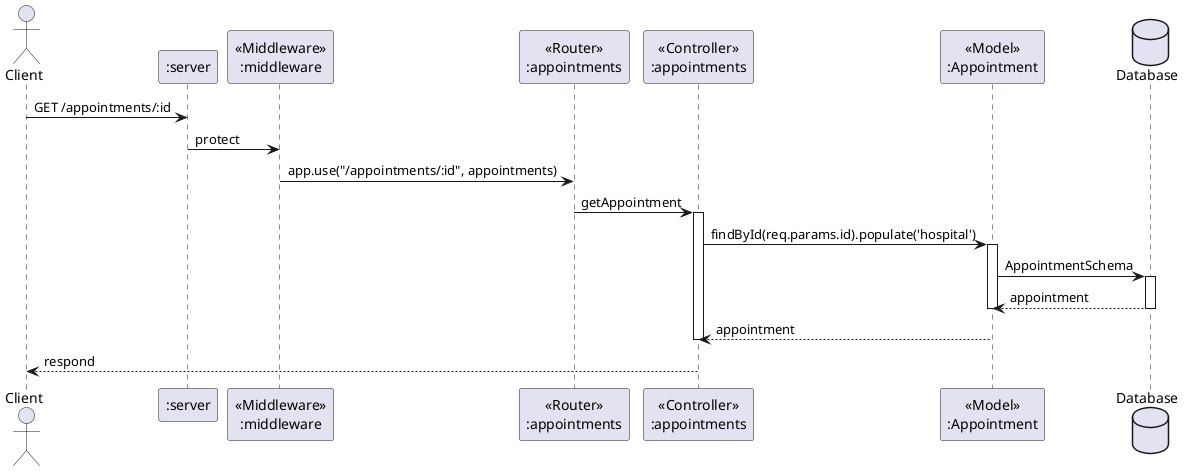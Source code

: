 @startuml GET /appointments/:id
actor       Client       as client
participant ":server" as server 
participant "<<Middleware>>\n:middleware" as middleware 
participant "<<Router>>\n:appointments" as appointments_router 
participant "<<Controller>>\n:appointments" as appointments_con 
participant "<<Model>>\n:Appointment" as appointments_model 
database Database as db

client -> server : GET /appointments/:id

server -> middleware : protect
middleware -> appointments_router : app.use("/appointments/:id", appointments)
appointments_router -> appointments_con : getAppointment
activate appointments_con
    appointments_con -> appointments_model : findById(req.params.id).populate('hospital')
    activate appointments_model
    appointments_model -> db : AppointmentSchema
        activate db
        db --> appointments_model : appointment
        deactivate db
    deactivate appointments_model
    appointments_model --> appointments_con : appointment
deactivate appointments_con

appointments_con --> client :respond
@enduml